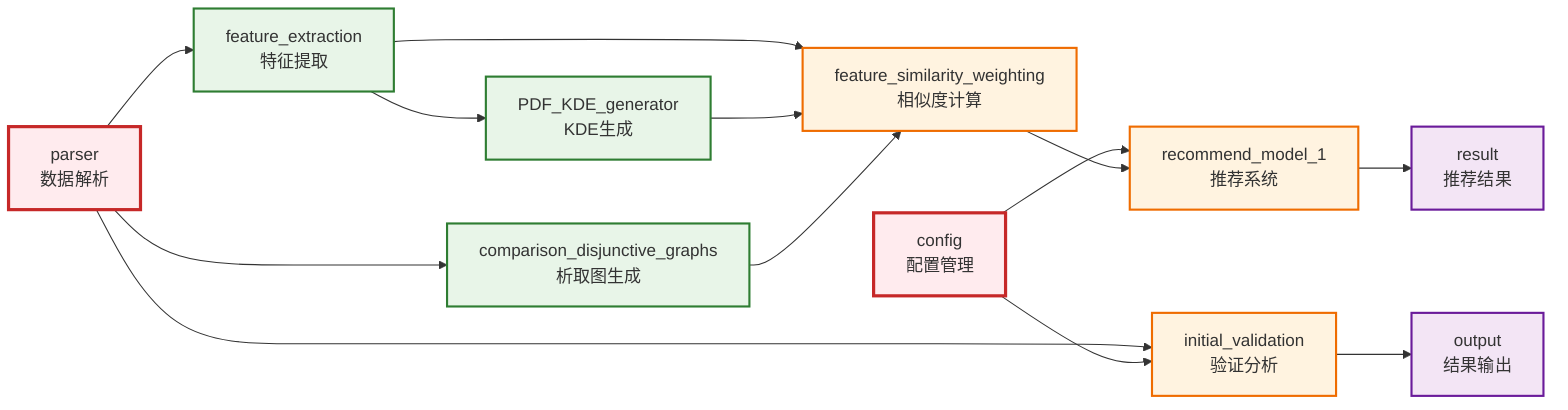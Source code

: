 graph LR
    classDef coreModule fill:#ffebee,stroke:#c62828,stroke-width:3px
    classDef featureModule fill:#e8f5e8,stroke:#2e7d32,stroke-width:2px
    classDef analysisModule fill:#fff3e0,stroke:#ef6c00,stroke-width:2px
    classDef outputModule fill:#f3e5f5,stroke:#6a1b9a,stroke-width:2px
    parser[parser<br/>数据解析]:::coreModule
    config[config<br/>配置管理]:::coreModule
    feature_ext[feature_extraction<br/>特征提取]:::featureModule
    kde_gen[PDF_KDE_generator<br/>KDE生成]:::featureModule
    graph_gen[comparison_disjunctive_graphs<br/>析取图生成]:::featureModule
    validation[initial_validation<br/>验证分析]:::analysisModule
    similarity[feature_similarity_weighting<br/>相似度计算]:::analysisModule
    recommender[recommend_model_1<br/>推荐系统]:::analysisModule
    output[output<br/>结果输出]:::outputModule
    result[result<br/>推荐结果]:::outputModule
    parser --> feature_ext
    parser --> validation
    parser --> graph_gen
    config --> validation
    config --> recommender
    feature_ext --> kde_gen
    feature_ext --> similarity
    kde_gen --> similarity
    graph_gen --> similarity
    validation --> output
    similarity --> recommender
    recommender --> result